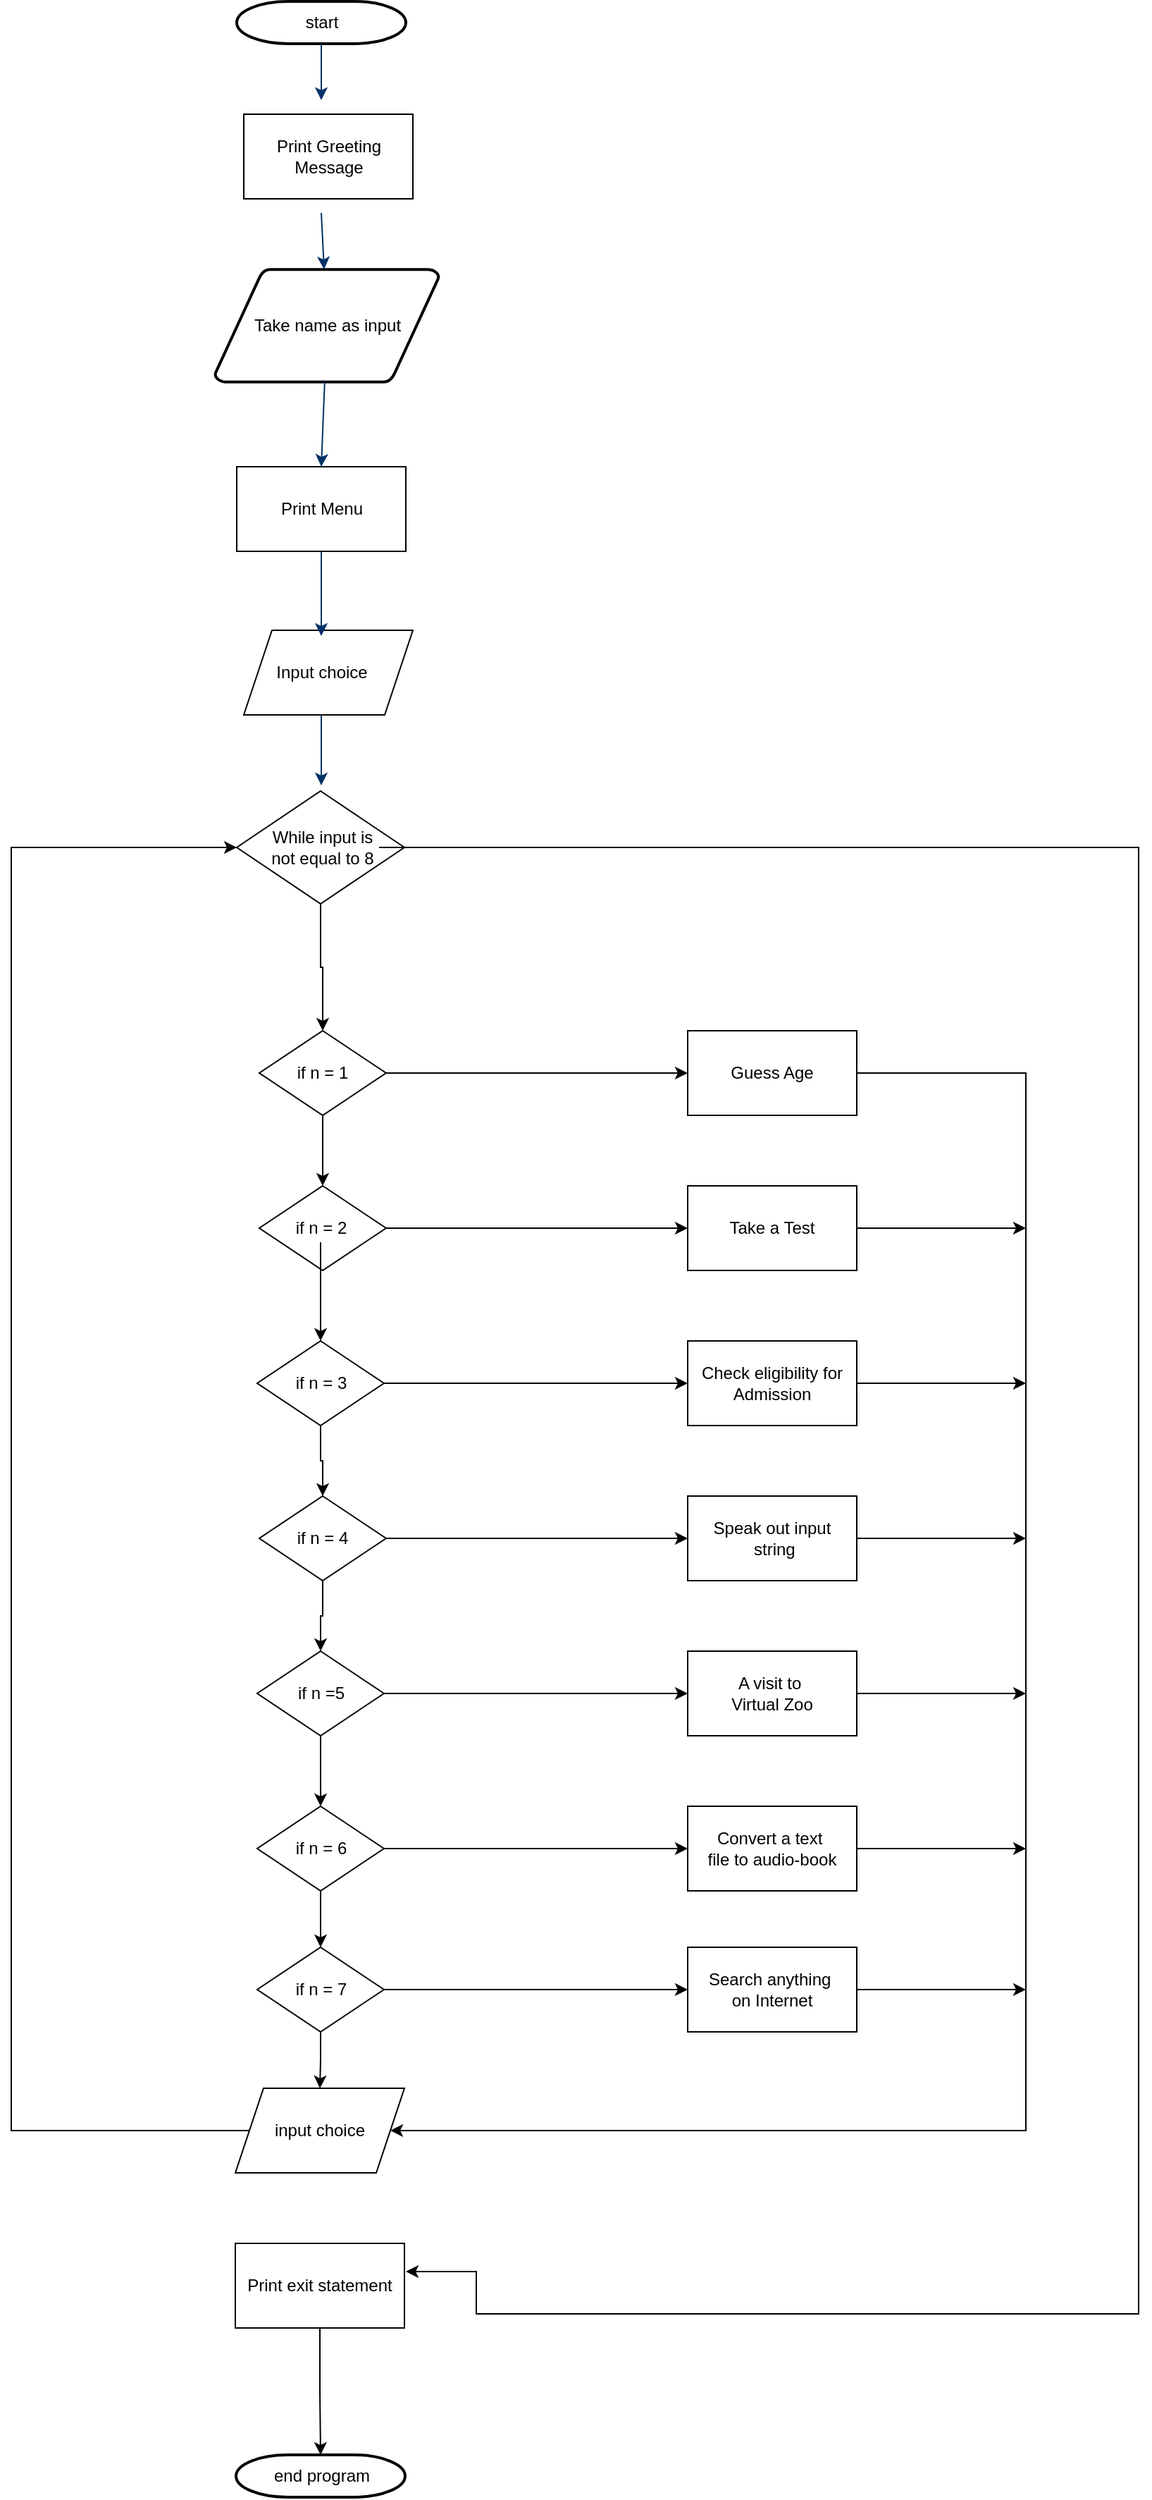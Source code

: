 <mxfile version="13.9.6" type="github"><diagram id="G2vZrlEE_uKhhLB8rtzv" name="Page-1"><mxGraphModel dx="1038" dy="585" grid="1" gridSize="10" guides="1" tooltips="1" connect="1" arrows="1" fold="1" page="1" pageScale="1" pageWidth="1169" pageHeight="827" background="#ffffff" math="0" shadow="0"><root><mxCell id="0"/><mxCell id="1" parent="0"/><mxCell id="qolOK50Bnka5AB42VE0z-70" value="" style="shape=parallelogram;perimeter=parallelogramPerimeter;whiteSpace=wrap;html=1;fixedSize=1;" parent="1" vertex="1"><mxGeometry x="265" y="506" width="120" height="60" as="geometry"/></mxCell><mxCell id="2" value="start" style="shape=mxgraph.flowchart.terminator;strokeWidth=2;gradientColor=none;gradientDirection=north;fontStyle=0;html=1;" parent="1" vertex="1"><mxGeometry x="260" y="60" width="120" height="30" as="geometry"/></mxCell><mxCell id="5" value="Take name as input" style="shape=mxgraph.flowchart.data;strokeWidth=2;gradientColor=none;gradientDirection=north;fontStyle=0;html=1;" parent="1" vertex="1"><mxGeometry x="244.5" y="250" width="159" height="80" as="geometry"/></mxCell><mxCell id="7" style="fontStyle=1;strokeColor=#003366;strokeWidth=1;html=1;" parent="1" source="2" edge="1"><mxGeometry relative="1" as="geometry"><mxPoint x="320" y="130" as="targetPoint"/></mxGeometry></mxCell><mxCell id="8" style="fontStyle=1;strokeColor=#003366;strokeWidth=1;html=1;" parent="1" target="5" edge="1"><mxGeometry relative="1" as="geometry"><mxPoint x="320" y="210" as="sourcePoint"/></mxGeometry></mxCell><mxCell id="9" style="entryX=0.5;entryY=0;entryPerimeter=0;fontStyle=1;strokeColor=#003366;strokeWidth=1;html=1;" parent="1" source="5" edge="1"><mxGeometry relative="1" as="geometry"><mxPoint x="320" y="390" as="targetPoint"/></mxGeometry></mxCell><mxCell id="12" value="" style="edgeStyle=elbowEdgeStyle;elbow=horizontal;fontColor=#001933;fontStyle=1;strokeColor=#003366;strokeWidth=1;html=1;" parent="1" edge="1"><mxGeometry width="100" height="100" as="geometry"><mxPoint x="320" y="447" as="sourcePoint"/><mxPoint x="320" y="510" as="targetPoint"/></mxGeometry></mxCell><mxCell id="17" value="" style="edgeStyle=elbowEdgeStyle;elbow=horizontal;fontStyle=1;strokeColor=#003366;strokeWidth=1;html=1;" parent="1" edge="1"><mxGeometry y="-24" width="100" height="100" as="geometry"><mxPoint x="320" y="566" as="sourcePoint"/><mxPoint x="320" y="616" as="targetPoint"/></mxGeometry></mxCell><mxCell id="qolOK50Bnka5AB42VE0z-56" value="" style="rounded=0;whiteSpace=wrap;html=1;" parent="1" vertex="1"><mxGeometry x="265" y="140" width="120" height="60" as="geometry"/></mxCell><mxCell id="qolOK50Bnka5AB42VE0z-62" value="" style="whiteSpace=wrap;html=1;" parent="1" vertex="1"><mxGeometry x="260" y="390" width="120" height="60" as="geometry"/></mxCell><mxCell id="qolOK50Bnka5AB42VE0z-63" value="Print Greeting &lt;br&gt;Message" style="text;html=1;resizable=0;autosize=1;align=center;verticalAlign=middle;points=[];fillColor=none;strokeColor=none;rounded=0;" parent="1" vertex="1"><mxGeometry x="280" y="155" width="90" height="30" as="geometry"/></mxCell><mxCell id="qolOK50Bnka5AB42VE0z-64" value="Print Menu" style="text;html=1;resizable=0;autosize=1;align=center;verticalAlign=middle;points=[];fillColor=none;strokeColor=none;rounded=0;" parent="1" vertex="1"><mxGeometry x="285" y="410" width="70" height="20" as="geometry"/></mxCell><mxCell id="qolOK50Bnka5AB42VE0z-67" value="Input choice" style="text;html=1;resizable=0;autosize=1;align=center;verticalAlign=middle;points=[];fillColor=none;strokeColor=none;rounded=0;" parent="1" vertex="1"><mxGeometry x="280" y="526" width="80" height="20" as="geometry"/></mxCell><mxCell id="qolOK50Bnka5AB42VE0z-86" style="edgeStyle=orthogonalEdgeStyle;rounded=0;orthogonalLoop=1;jettySize=auto;html=1;exitX=0.5;exitY=1;exitDx=0;exitDy=0;entryX=0.5;entryY=0;entryDx=0;entryDy=0;" parent="1" source="qolOK50Bnka5AB42VE0z-72" target="qolOK50Bnka5AB42VE0z-74" edge="1"><mxGeometry relative="1" as="geometry"/></mxCell><mxCell id="qolOK50Bnka5AB42VE0z-72" value="" style="rhombus;whiteSpace=wrap;html=1;" parent="1" vertex="1"><mxGeometry x="260" y="620" width="119" height="80" as="geometry"/></mxCell><mxCell id="qolOK50Bnka5AB42VE0z-130" style="edgeStyle=orthogonalEdgeStyle;rounded=0;orthogonalLoop=1;jettySize=auto;html=1;" parent="1" source="qolOK50Bnka5AB42VE0z-73" edge="1"><mxGeometry relative="1" as="geometry"><mxPoint x="380" y="1670" as="targetPoint"/><Array as="points"><mxPoint x="900" y="660"/><mxPoint x="900" y="1700"/><mxPoint x="430" y="1700"/></Array></mxGeometry></mxCell><mxCell id="qolOK50Bnka5AB42VE0z-73" value="While input is not equal to 8" style="text;html=1;strokeColor=none;fillColor=none;align=center;verticalAlign=middle;whiteSpace=wrap;rounded=0;" parent="1" vertex="1"><mxGeometry x="281" y="650" width="80" height="20" as="geometry"/></mxCell><mxCell id="qolOK50Bnka5AB42VE0z-83" style="edgeStyle=orthogonalEdgeStyle;rounded=0;orthogonalLoop=1;jettySize=auto;html=1;exitX=0.5;exitY=1;exitDx=0;exitDy=0;" parent="1" source="qolOK50Bnka5AB42VE0z-74" edge="1"><mxGeometry relative="1" as="geometry"><mxPoint x="321" y="900" as="targetPoint"/></mxGeometry></mxCell><mxCell id="qolOK50Bnka5AB42VE0z-113" style="edgeStyle=orthogonalEdgeStyle;rounded=0;orthogonalLoop=1;jettySize=auto;html=1;exitX=1;exitY=0.5;exitDx=0;exitDy=0;entryX=0;entryY=0.5;entryDx=0;entryDy=0;" parent="1" source="qolOK50Bnka5AB42VE0z-74" target="qolOK50Bnka5AB42VE0z-103" edge="1"><mxGeometry relative="1" as="geometry"/></mxCell><mxCell id="qolOK50Bnka5AB42VE0z-74" value="" style="rhombus;whiteSpace=wrap;html=1;" parent="1" vertex="1"><mxGeometry x="276" y="790" width="90" height="60" as="geometry"/></mxCell><mxCell id="qolOK50Bnka5AB42VE0z-93" style="edgeStyle=orthogonalEdgeStyle;rounded=0;orthogonalLoop=1;jettySize=auto;html=1;entryX=0.5;entryY=0;entryDx=0;entryDy=0;" parent="1" source="qolOK50Bnka5AB42VE0z-76" target="qolOK50Bnka5AB42VE0z-91" edge="1"><mxGeometry relative="1" as="geometry"><mxPoint x="319.5" y="1420" as="targetPoint"/></mxGeometry></mxCell><mxCell id="qolOK50Bnka5AB42VE0z-118" style="edgeStyle=orthogonalEdgeStyle;rounded=0;orthogonalLoop=1;jettySize=auto;html=1;exitX=1;exitY=0.5;exitDx=0;exitDy=0;entryX=0;entryY=0.5;entryDx=0;entryDy=0;" parent="1" source="qolOK50Bnka5AB42VE0z-76" target="qolOK50Bnka5AB42VE0z-108" edge="1"><mxGeometry relative="1" as="geometry"/></mxCell><mxCell id="qolOK50Bnka5AB42VE0z-76" value="if n = 6" style="rhombus;whiteSpace=wrap;html=1;" parent="1" vertex="1"><mxGeometry x="274.5" y="1340" width="90" height="60" as="geometry"/></mxCell><mxCell id="qolOK50Bnka5AB42VE0z-87" style="edgeStyle=orthogonalEdgeStyle;rounded=0;orthogonalLoop=1;jettySize=auto;html=1;entryX=0.5;entryY=0;entryDx=0;entryDy=0;" parent="1" source="qolOK50Bnka5AB42VE0z-77" target="qolOK50Bnka5AB42VE0z-79" edge="1"><mxGeometry relative="1" as="geometry"/></mxCell><mxCell id="qolOK50Bnka5AB42VE0z-115" style="edgeStyle=orthogonalEdgeStyle;rounded=0;orthogonalLoop=1;jettySize=auto;html=1;exitX=1;exitY=0.5;exitDx=0;exitDy=0;entryX=0;entryY=0.5;entryDx=0;entryDy=0;" parent="1" source="qolOK50Bnka5AB42VE0z-77" target="qolOK50Bnka5AB42VE0z-110" edge="1"><mxGeometry relative="1" as="geometry"/></mxCell><mxCell id="qolOK50Bnka5AB42VE0z-77" value="if n = 3" style="rhombus;whiteSpace=wrap;html=1;" parent="1" vertex="1"><mxGeometry x="274.5" y="1010" width="90" height="60" as="geometry"/></mxCell><mxCell id="qolOK50Bnka5AB42VE0z-114" style="edgeStyle=orthogonalEdgeStyle;rounded=0;orthogonalLoop=1;jettySize=auto;html=1;exitX=1;exitY=0.5;exitDx=0;exitDy=0;entryX=0;entryY=0.5;entryDx=0;entryDy=0;" parent="1" source="qolOK50Bnka5AB42VE0z-78" target="qolOK50Bnka5AB42VE0z-104" edge="1"><mxGeometry relative="1" as="geometry"/></mxCell><mxCell id="qolOK50Bnka5AB42VE0z-78" value="" style="rhombus;whiteSpace=wrap;html=1;" parent="1" vertex="1"><mxGeometry x="276" y="900" width="90" height="60" as="geometry"/></mxCell><mxCell id="qolOK50Bnka5AB42VE0z-88" value="" style="edgeStyle=orthogonalEdgeStyle;rounded=0;orthogonalLoop=1;jettySize=auto;html=1;" parent="1" source="qolOK50Bnka5AB42VE0z-79" target="qolOK50Bnka5AB42VE0z-80" edge="1"><mxGeometry relative="1" as="geometry"/></mxCell><mxCell id="qolOK50Bnka5AB42VE0z-116" style="edgeStyle=orthogonalEdgeStyle;rounded=0;orthogonalLoop=1;jettySize=auto;html=1;exitX=1;exitY=0.5;exitDx=0;exitDy=0;entryX=0;entryY=0.5;entryDx=0;entryDy=0;" parent="1" source="qolOK50Bnka5AB42VE0z-79" target="qolOK50Bnka5AB42VE0z-111" edge="1"><mxGeometry relative="1" as="geometry"/></mxCell><mxCell id="qolOK50Bnka5AB42VE0z-79" value="if n = 4" style="rhombus;whiteSpace=wrap;html=1;" parent="1" vertex="1"><mxGeometry x="276" y="1120" width="90" height="60" as="geometry"/></mxCell><mxCell id="qolOK50Bnka5AB42VE0z-89" value="" style="edgeStyle=orthogonalEdgeStyle;rounded=0;orthogonalLoop=1;jettySize=auto;html=1;" parent="1" source="qolOK50Bnka5AB42VE0z-80" target="qolOK50Bnka5AB42VE0z-76" edge="1"><mxGeometry relative="1" as="geometry"/></mxCell><mxCell id="qolOK50Bnka5AB42VE0z-117" style="edgeStyle=orthogonalEdgeStyle;rounded=0;orthogonalLoop=1;jettySize=auto;html=1;exitX=1;exitY=0.5;exitDx=0;exitDy=0;entryX=0;entryY=0.5;entryDx=0;entryDy=0;" parent="1" source="qolOK50Bnka5AB42VE0z-80" target="qolOK50Bnka5AB42VE0z-109" edge="1"><mxGeometry relative="1" as="geometry"/></mxCell><mxCell id="qolOK50Bnka5AB42VE0z-80" value="if n =5" style="rhombus;whiteSpace=wrap;html=1;" parent="1" vertex="1"><mxGeometry x="274.5" y="1230" width="90" height="60" as="geometry"/></mxCell><mxCell id="qolOK50Bnka5AB42VE0z-81" value="if n = 1" style="text;html=1;strokeColor=none;fillColor=none;align=center;verticalAlign=middle;whiteSpace=wrap;rounded=0;" parent="1" vertex="1"><mxGeometry x="301" y="810" width="40" height="20" as="geometry"/></mxCell><mxCell id="qolOK50Bnka5AB42VE0z-85" style="edgeStyle=orthogonalEdgeStyle;rounded=0;orthogonalLoop=1;jettySize=auto;html=1;entryX=0.5;entryY=0;entryDx=0;entryDy=0;" parent="1" source="qolOK50Bnka5AB42VE0z-84" target="qolOK50Bnka5AB42VE0z-77" edge="1"><mxGeometry relative="1" as="geometry"/></mxCell><mxCell id="qolOK50Bnka5AB42VE0z-84" value="if n = 2" style="text;html=1;strokeColor=none;fillColor=none;align=center;verticalAlign=middle;whiteSpace=wrap;rounded=0;" parent="1" vertex="1"><mxGeometry x="299.5" y="920" width="40" height="20" as="geometry"/></mxCell><mxCell id="qolOK50Bnka5AB42VE0z-94" style="edgeStyle=orthogonalEdgeStyle;rounded=0;orthogonalLoop=1;jettySize=auto;html=1;entryX=0.5;entryY=0;entryDx=0;entryDy=0;" parent="1" source="qolOK50Bnka5AB42VE0z-91" target="qolOK50Bnka5AB42VE0z-92" edge="1"><mxGeometry relative="1" as="geometry"/></mxCell><mxCell id="qolOK50Bnka5AB42VE0z-119" style="edgeStyle=orthogonalEdgeStyle;rounded=0;orthogonalLoop=1;jettySize=auto;html=1;entryX=0;entryY=0.5;entryDx=0;entryDy=0;" parent="1" source="qolOK50Bnka5AB42VE0z-91" target="qolOK50Bnka5AB42VE0z-107" edge="1"><mxGeometry relative="1" as="geometry"/></mxCell><mxCell id="qolOK50Bnka5AB42VE0z-91" value="if n = 7" style="rhombus;whiteSpace=wrap;html=1;" parent="1" vertex="1"><mxGeometry x="274.5" y="1440" width="90" height="60" as="geometry"/></mxCell><mxCell id="qolOK50Bnka5AB42VE0z-129" style="edgeStyle=orthogonalEdgeStyle;rounded=0;orthogonalLoop=1;jettySize=auto;html=1;entryX=0;entryY=0.5;entryDx=0;entryDy=0;" parent="1" source="qolOK50Bnka5AB42VE0z-92" target="qolOK50Bnka5AB42VE0z-72" edge="1"><mxGeometry relative="1" as="geometry"><mxPoint x="140" y="660" as="targetPoint"/><Array as="points"><mxPoint x="100" y="1570"/><mxPoint x="100" y="660"/></Array></mxGeometry></mxCell><mxCell id="qolOK50Bnka5AB42VE0z-92" value="input choice" style="shape=parallelogram;perimeter=parallelogramPerimeter;whiteSpace=wrap;html=1;fixedSize=1;" parent="1" vertex="1"><mxGeometry x="259" y="1540" width="120" height="60" as="geometry"/></mxCell><mxCell id="qolOK50Bnka5AB42VE0z-99" style="edgeStyle=orthogonalEdgeStyle;rounded=0;orthogonalLoop=1;jettySize=auto;html=1;entryX=0.5;entryY=0;entryDx=0;entryDy=0;entryPerimeter=0;" parent="1" source="qolOK50Bnka5AB42VE0z-95" target="qolOK50Bnka5AB42VE0z-98" edge="1"><mxGeometry relative="1" as="geometry"/></mxCell><mxCell id="qolOK50Bnka5AB42VE0z-95" value="Print exit statement" style="rounded=0;whiteSpace=wrap;html=1;" parent="1" vertex="1"><mxGeometry x="259" y="1650" width="120" height="60" as="geometry"/></mxCell><mxCell id="qolOK50Bnka5AB42VE0z-98" value="end program" style="shape=mxgraph.flowchart.terminator;strokeWidth=2;gradientColor=none;gradientDirection=north;fontStyle=0;html=1;" parent="1" vertex="1"><mxGeometry x="259.5" y="1800" width="120" height="30" as="geometry"/></mxCell><mxCell id="qolOK50Bnka5AB42VE0z-120" style="edgeStyle=orthogonalEdgeStyle;rounded=0;orthogonalLoop=1;jettySize=auto;html=1;entryX=1;entryY=0.5;entryDx=0;entryDy=0;" parent="1" source="qolOK50Bnka5AB42VE0z-103" target="qolOK50Bnka5AB42VE0z-92" edge="1"><mxGeometry relative="1" as="geometry"><mxPoint x="820" y="1572" as="targetPoint"/><Array as="points"><mxPoint x="820" y="820"/><mxPoint x="820" y="1570"/></Array></mxGeometry></mxCell><mxCell id="qolOK50Bnka5AB42VE0z-103" value="Guess Age" style="rounded=0;whiteSpace=wrap;html=1;" parent="1" vertex="1"><mxGeometry x="580" y="790" width="120" height="60" as="geometry"/></mxCell><mxCell id="qolOK50Bnka5AB42VE0z-121" style="edgeStyle=orthogonalEdgeStyle;rounded=0;orthogonalLoop=1;jettySize=auto;html=1;" parent="1" source="qolOK50Bnka5AB42VE0z-104" edge="1"><mxGeometry relative="1" as="geometry"><mxPoint x="820" y="930" as="targetPoint"/></mxGeometry></mxCell><mxCell id="qolOK50Bnka5AB42VE0z-104" value="Take a Test" style="rounded=0;whiteSpace=wrap;html=1;" parent="1" vertex="1"><mxGeometry x="580" y="900" width="120" height="60" as="geometry"/></mxCell><mxCell id="qolOK50Bnka5AB42VE0z-127" style="edgeStyle=orthogonalEdgeStyle;rounded=0;orthogonalLoop=1;jettySize=auto;html=1;" parent="1" source="qolOK50Bnka5AB42VE0z-107" edge="1"><mxGeometry relative="1" as="geometry"><mxPoint x="820" y="1470" as="targetPoint"/></mxGeometry></mxCell><mxCell id="qolOK50Bnka5AB42VE0z-107" value="Search anything&amp;nbsp;&lt;br&gt;on Internet" style="rounded=0;whiteSpace=wrap;html=1;" parent="1" vertex="1"><mxGeometry x="580" y="1440" width="120" height="60" as="geometry"/></mxCell><mxCell id="qolOK50Bnka5AB42VE0z-125" style="edgeStyle=orthogonalEdgeStyle;rounded=0;orthogonalLoop=1;jettySize=auto;html=1;" parent="1" source="qolOK50Bnka5AB42VE0z-108" edge="1"><mxGeometry relative="1" as="geometry"><mxPoint x="820" y="1370" as="targetPoint"/></mxGeometry></mxCell><mxCell id="qolOK50Bnka5AB42VE0z-108" value="Convert a text&amp;nbsp;&lt;br&gt;file to audio-book" style="rounded=0;whiteSpace=wrap;html=1;" parent="1" vertex="1"><mxGeometry x="580" y="1340" width="120" height="60" as="geometry"/></mxCell><mxCell id="qolOK50Bnka5AB42VE0z-124" style="edgeStyle=orthogonalEdgeStyle;rounded=0;orthogonalLoop=1;jettySize=auto;html=1;" parent="1" source="qolOK50Bnka5AB42VE0z-109" edge="1"><mxGeometry relative="1" as="geometry"><mxPoint x="820" y="1260" as="targetPoint"/></mxGeometry></mxCell><mxCell id="qolOK50Bnka5AB42VE0z-109" value="A visit to&amp;nbsp;&lt;br&gt;Virtual Zoo" style="rounded=0;whiteSpace=wrap;html=1;" parent="1" vertex="1"><mxGeometry x="580" y="1230" width="120" height="60" as="geometry"/></mxCell><mxCell id="qolOK50Bnka5AB42VE0z-122" style="edgeStyle=orthogonalEdgeStyle;rounded=0;orthogonalLoop=1;jettySize=auto;html=1;" parent="1" source="qolOK50Bnka5AB42VE0z-110" edge="1"><mxGeometry relative="1" as="geometry"><mxPoint x="820" y="1040" as="targetPoint"/></mxGeometry></mxCell><mxCell id="qolOK50Bnka5AB42VE0z-110" value="Check eligibility for&lt;br&gt;Admission" style="rounded=0;whiteSpace=wrap;html=1;" parent="1" vertex="1"><mxGeometry x="580" y="1010" width="120" height="60" as="geometry"/></mxCell><mxCell id="qolOK50Bnka5AB42VE0z-123" style="edgeStyle=orthogonalEdgeStyle;rounded=0;orthogonalLoop=1;jettySize=auto;html=1;" parent="1" source="qolOK50Bnka5AB42VE0z-111" edge="1"><mxGeometry relative="1" as="geometry"><mxPoint x="820" y="1150" as="targetPoint"/></mxGeometry></mxCell><mxCell id="qolOK50Bnka5AB42VE0z-111" value="Speak out input&lt;br&gt;&amp;nbsp;string" style="rounded=0;whiteSpace=wrap;html=1;" parent="1" vertex="1"><mxGeometry x="580" y="1120" width="120" height="60" as="geometry"/></mxCell></root></mxGraphModel></diagram></mxfile>